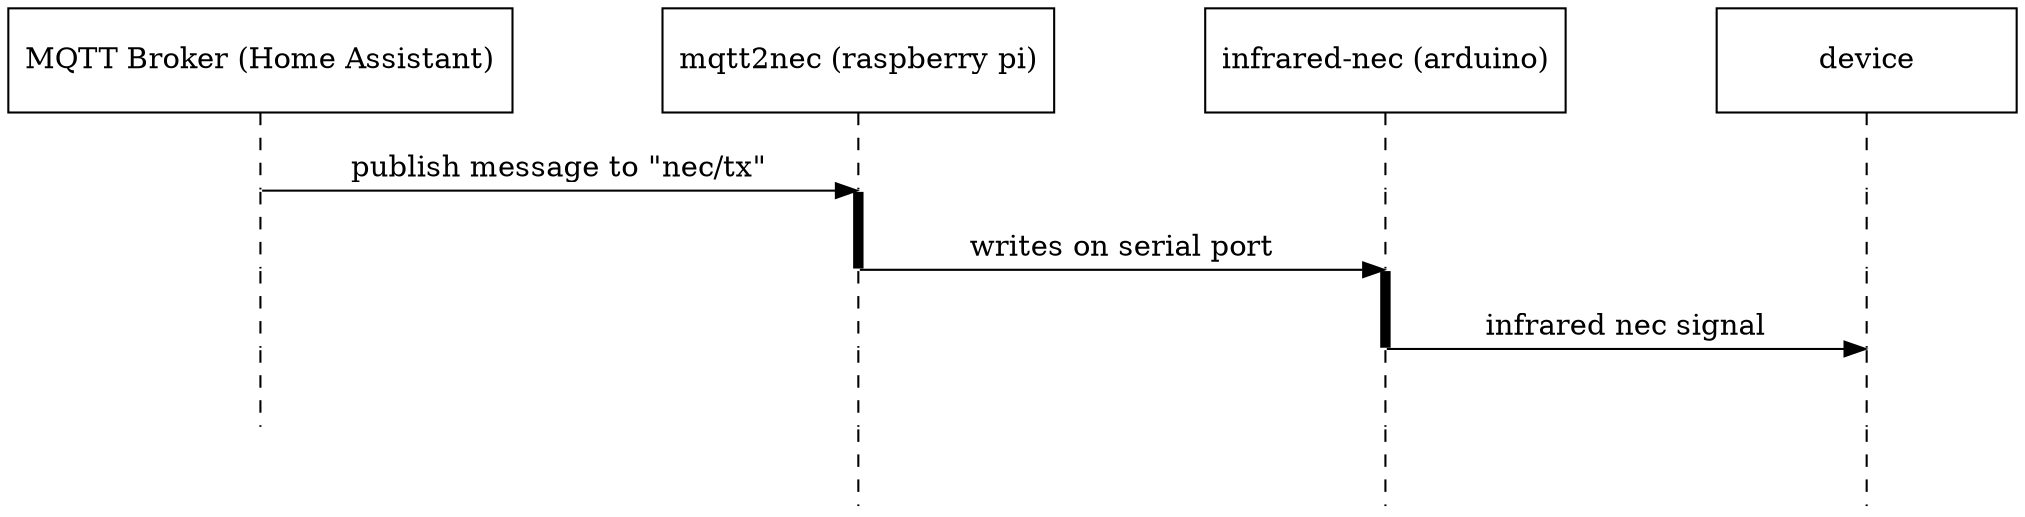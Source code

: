 // https://stackoverflow.com/a/59363959/2115513
digraph SEQ_DIAGRAM {
    graph [overlap=true, splines=line, nodesep=1.0, ordering=out];
    edge [arrowhead=none];
    node [shape=none, width=0, height=0, label=""];

    {
        rank=same;
        node[shape=rectangle, height=0.7, width=2];
        mqtt[label="MQTT Broker (Home Assistant)"];
        mqtt2nec[label="mqtt2nec (raspberry pi)"];
        arduino[label="infrared-nec (arduino)"];
        device[label="device"];
    }
    // Draw vertical lines
    {
        edge [style=dashed, weight=6];
        mqtt -> a1 -> a2 -> a3;
        a3 -> a5;
    }
    {
        edge [style=dashed, weight=6];
        mqtt2nec -> b1
        b1 -> b2 [penwidth=5, style=solid];
        b2 -> b3 -> b4 -> b5 ;
    }
    {
        edge [style=dashed, weight=6];
        arduino -> c1;
        c1-> c2;
        c2 -> c3 [penwidth=5, style=solid];
        c3 -> c4 -> c5;
    }
    {
        edge [style=dashed, weight=6];
        device -> d1 -> d2 -> d3 -> d4 -> d5;
    }
    // Draws activations
    { rank=same; a1 -> b1 [label="publish message to \"nec/tx\"", arrowhead=normal]; }
    { rank=same; b2 -> c2 [label="writes on serial port", arrowhead=normal]; }
    { rank=same; c3 -> d3 [label="infrared nec signal", arrowhead=normal]; }
}
